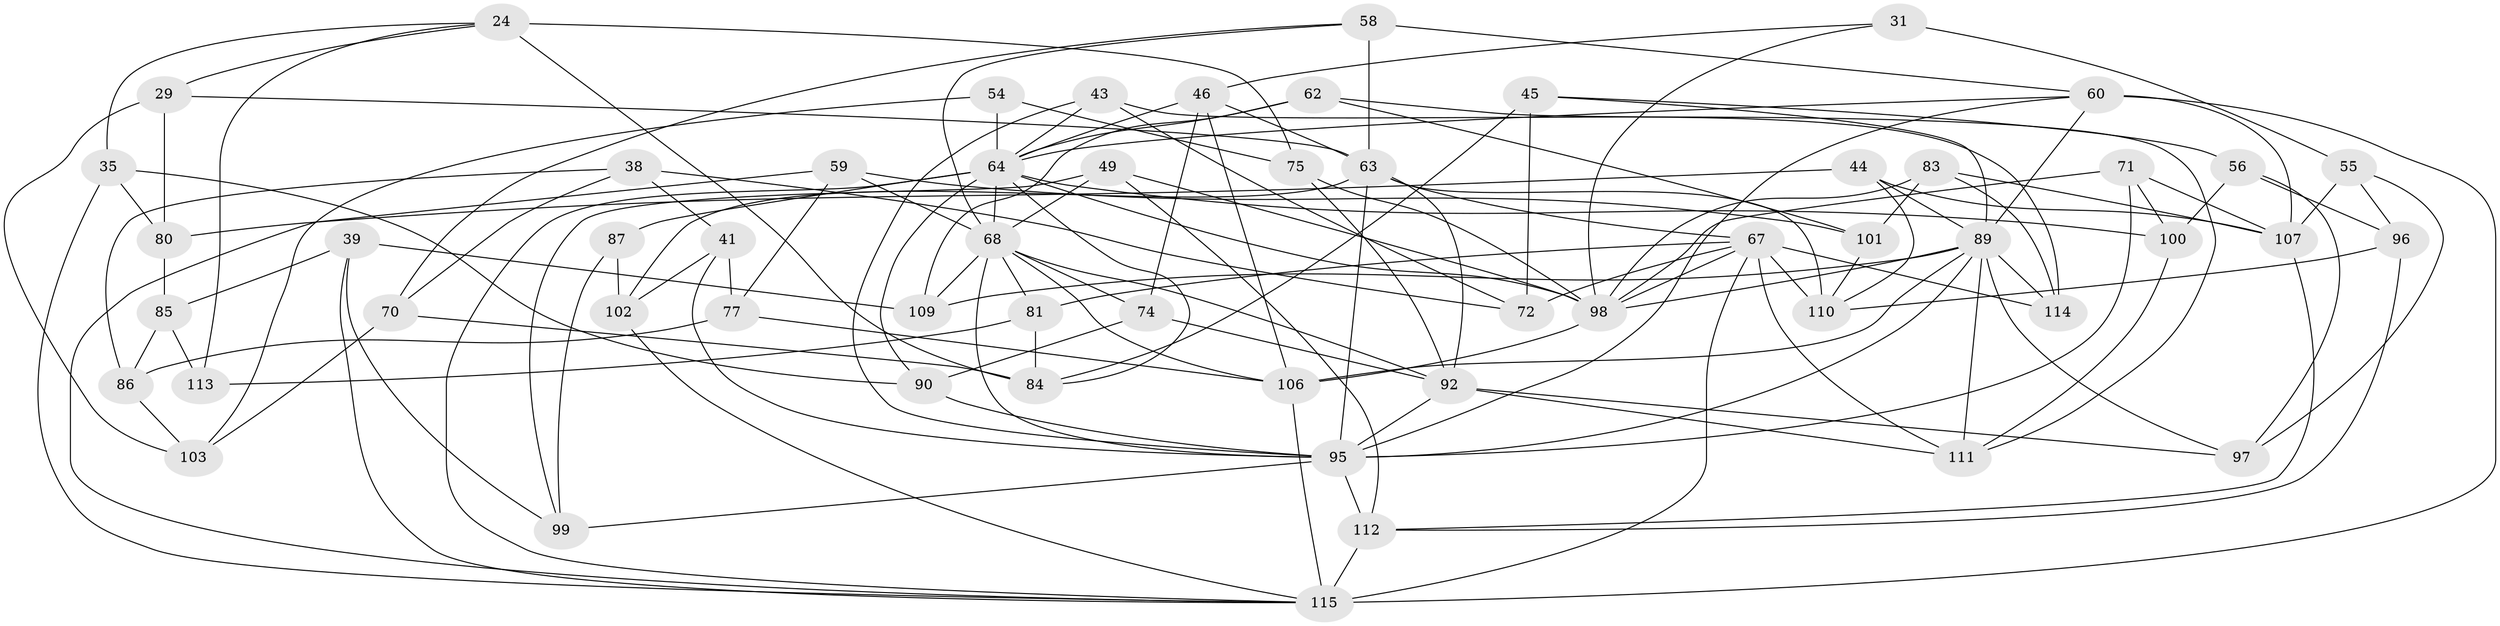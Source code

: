 // original degree distribution, {4: 1.0}
// Generated by graph-tools (version 1.1) at 2025/57/03/09/25 04:57:52]
// undirected, 57 vertices, 142 edges
graph export_dot {
graph [start="1"]
  node [color=gray90,style=filled];
  24 [super="+4"];
  29;
  31;
  35;
  38;
  39;
  41;
  43;
  44;
  45;
  46 [super="+34"];
  49;
  54;
  55 [super="+6"];
  56;
  58 [super="+2"];
  59;
  60 [super="+28+52"];
  62;
  63 [super="+36+57"];
  64 [super="+17+30+25"];
  67 [super="+48+42"];
  68 [super="+18+23+61"];
  70;
  71;
  72;
  74 [super="+12"];
  75;
  77;
  80;
  81 [super="+50"];
  83;
  84 [super="+69"];
  85;
  86;
  87;
  89 [super="+10+82+14+33+76"];
  90 [super="+27"];
  92 [super="+66+79"];
  95 [super="+26+94"];
  96;
  97;
  98 [super="+73+37"];
  99 [super="+32"];
  100;
  101;
  102;
  103;
  106 [super="+104+88"];
  107 [super="+65"];
  109;
  110 [super="+78"];
  111 [super="+105"];
  112 [super="+108"];
  113;
  114;
  115 [super="+1+51+40"];
  24 -- 75;
  24 -- 35;
  24 -- 113;
  24 -- 84 [weight=2];
  24 -- 29;
  29 -- 80;
  29 -- 103;
  29 -- 63;
  31 -- 55 [weight=2];
  31 -- 46;
  31 -- 98;
  35 -- 90;
  35 -- 80;
  35 -- 115;
  38 -- 72;
  38 -- 86;
  38 -- 41;
  38 -- 70;
  39 -- 109;
  39 -- 85;
  39 -- 99;
  39 -- 115;
  41 -- 102;
  41 -- 95;
  41 -- 77;
  43 -- 72;
  43 -- 111;
  43 -- 64;
  43 -- 95;
  44 -- 107;
  44 -- 80;
  44 -- 89;
  44 -- 110;
  45 -- 72;
  45 -- 56;
  45 -- 84;
  45 -- 89;
  46 -- 64 [weight=2];
  46 -- 74;
  46 -- 106;
  46 -- 63;
  49 -- 68;
  49 -- 112;
  49 -- 99;
  49 -- 98;
  54 -- 103;
  54 -- 75;
  54 -- 64 [weight=2];
  55 -- 97;
  55 -- 96;
  55 -- 107 [weight=2];
  56 -- 100;
  56 -- 96;
  56 -- 97;
  58 -- 70;
  58 -- 63 [weight=3];
  58 -- 60;
  58 -- 68;
  59 -- 77;
  59 -- 101;
  59 -- 115;
  59 -- 68;
  60 -- 107 [weight=2];
  60 -- 115 [weight=3];
  60 -- 89 [weight=2];
  60 -- 95;
  60 -- 64;
  62 -- 101;
  62 -- 114;
  62 -- 109;
  62 -- 64;
  63 -- 110;
  63 -- 102;
  63 -- 67;
  63 -- 95 [weight=2];
  63 -- 92 [weight=2];
  64 -- 115;
  64 -- 100;
  64 -- 90;
  64 -- 84;
  64 -- 98;
  64 -- 87;
  64 -- 68;
  67 -- 98 [weight=3];
  67 -- 110 [weight=2];
  67 -- 81 [weight=2];
  67 -- 111;
  67 -- 114;
  67 -- 72;
  67 -- 115;
  68 -- 81;
  68 -- 109;
  68 -- 74;
  68 -- 106 [weight=2];
  68 -- 95 [weight=2];
  68 -- 92;
  70 -- 84;
  70 -- 103;
  71 -- 100;
  71 -- 98;
  71 -- 107;
  71 -- 95;
  74 -- 90 [weight=2];
  74 -- 92 [weight=2];
  75 -- 98;
  75 -- 92;
  77 -- 86;
  77 -- 106;
  80 -- 85;
  81 -- 113 [weight=2];
  81 -- 84;
  83 -- 114;
  83 -- 107;
  83 -- 101;
  83 -- 98;
  85 -- 86;
  85 -- 113;
  86 -- 103;
  87 -- 102;
  87 -- 99 [weight=2];
  89 -- 114;
  89 -- 106 [weight=2];
  89 -- 111 [weight=2];
  89 -- 97;
  89 -- 109;
  89 -- 98 [weight=2];
  89 -- 95;
  90 -- 95 [weight=2];
  92 -- 111;
  92 -- 95 [weight=2];
  92 -- 97;
  95 -- 99 [weight=2];
  95 -- 112;
  96 -- 110;
  96 -- 112;
  98 -- 106;
  100 -- 111;
  101 -- 110;
  102 -- 115;
  106 -- 115;
  107 -- 112;
  112 -- 115 [weight=2];
}
